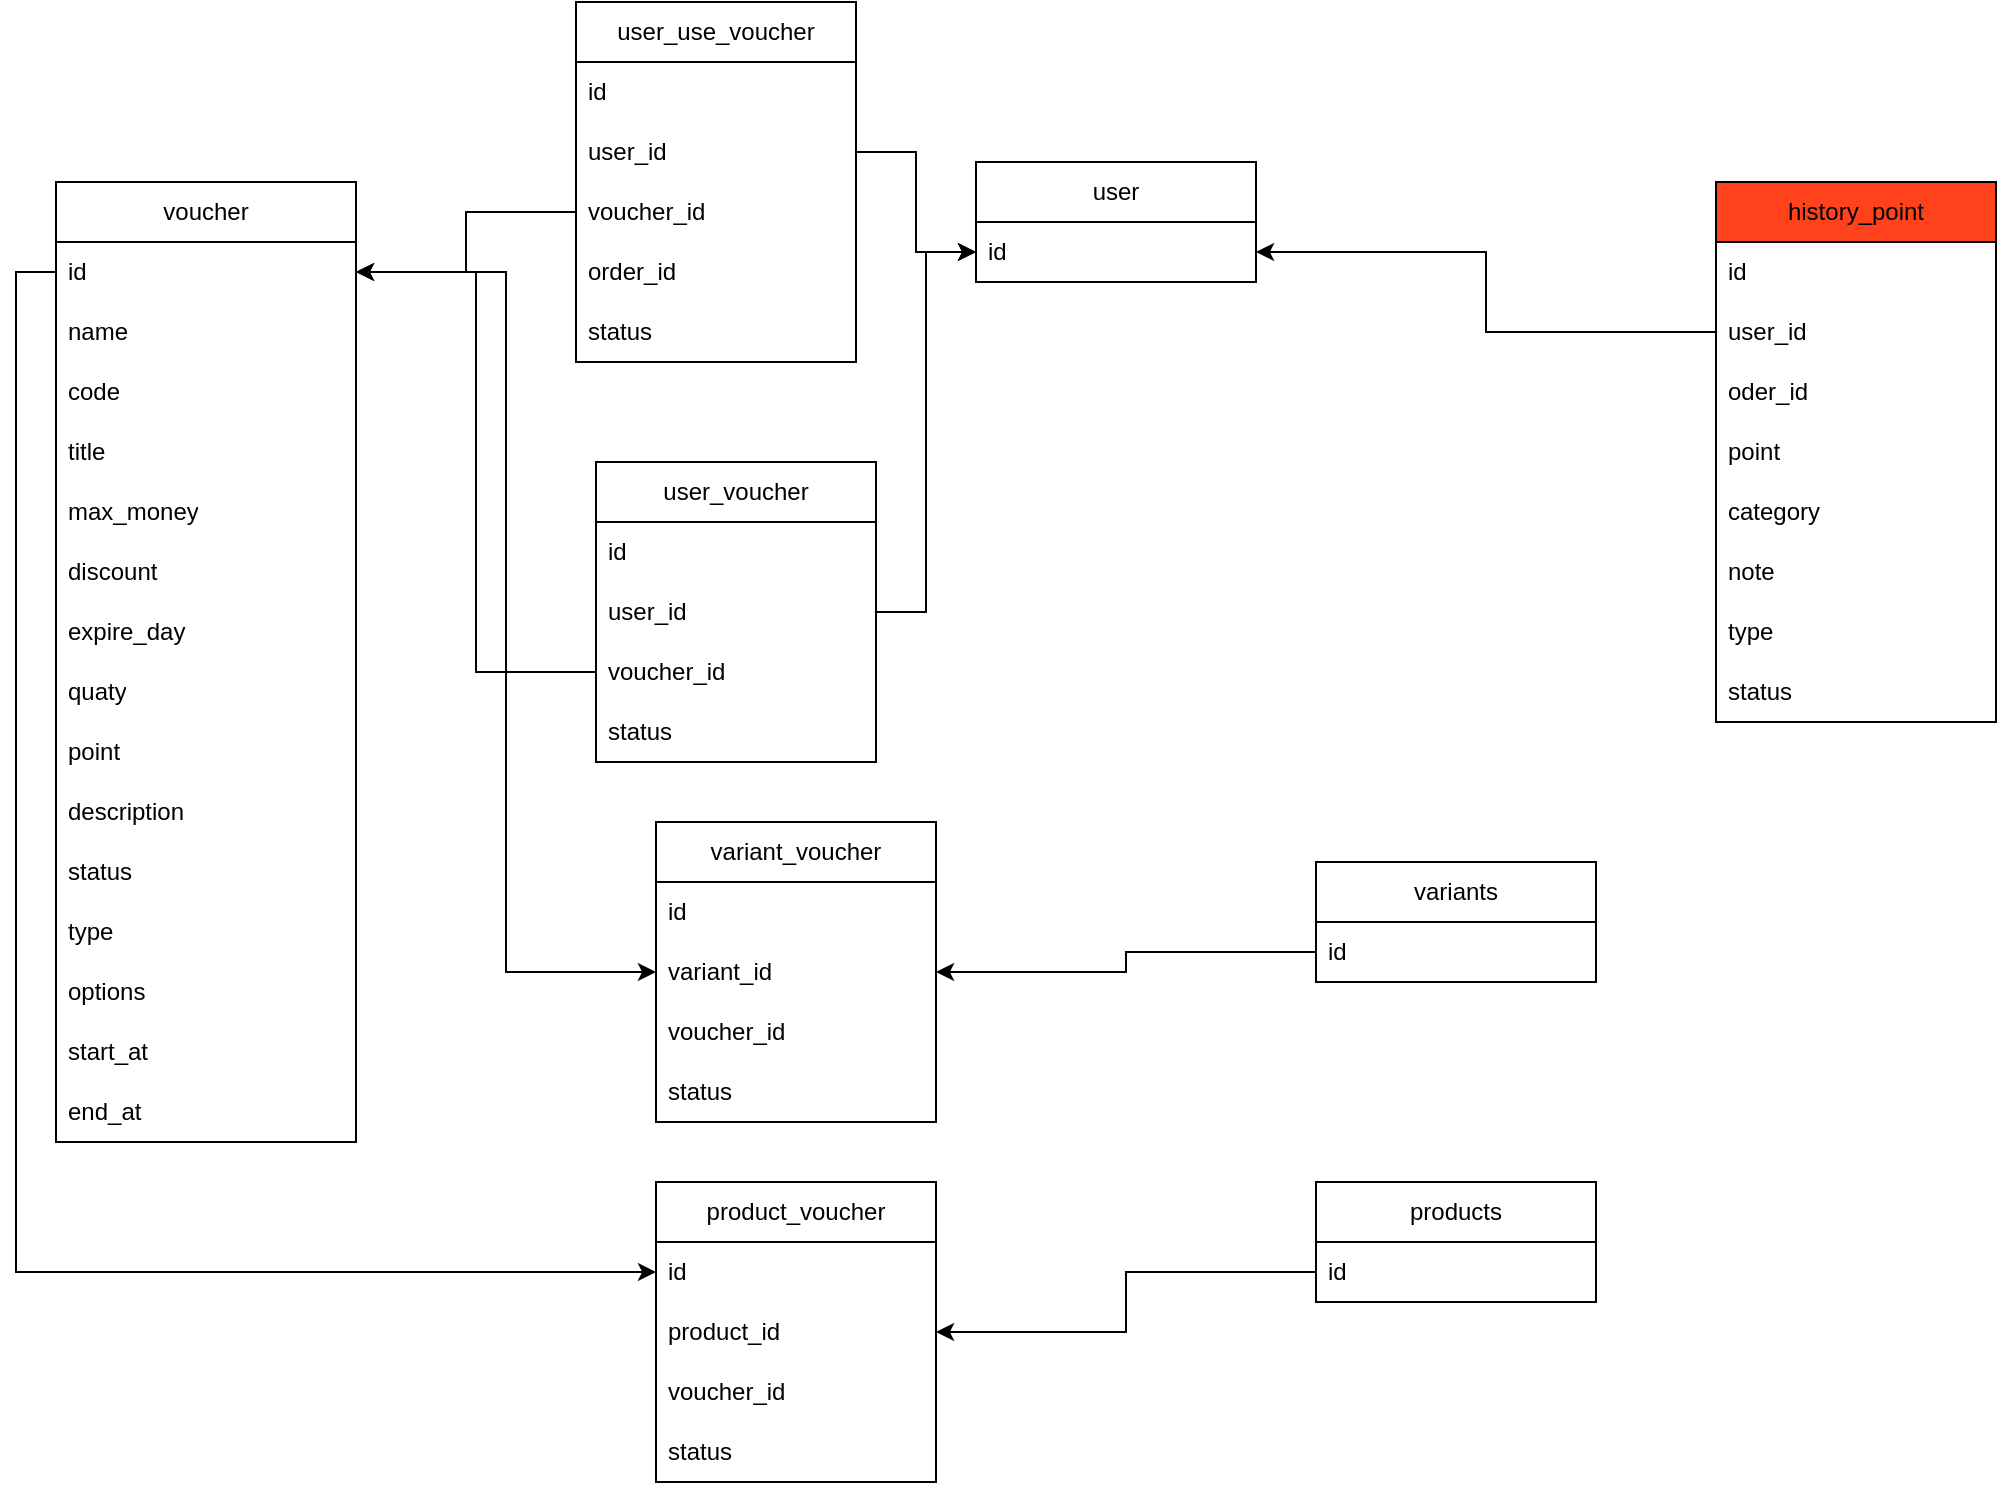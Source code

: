 <mxfile version="20.5.3" type="github">
  <diagram id="pSBV5tvjf9-IqjoQ56ts" name="Page-1">
    <mxGraphModel dx="1375" dy="754" grid="1" gridSize="10" guides="1" tooltips="1" connect="1" arrows="1" fold="1" page="1" pageScale="1" pageWidth="1200" pageHeight="1920" math="0" shadow="0">
      <root>
        <mxCell id="0" />
        <mxCell id="1" parent="0" />
        <mxCell id="unZ6GRuqPLaUxALvNhgA-1" value="voucher" style="swimlane;fontStyle=0;childLayout=stackLayout;horizontal=1;startSize=30;horizontalStack=0;resizeParent=1;resizeParentMax=0;resizeLast=0;collapsible=1;marginBottom=0;whiteSpace=wrap;html=1;" parent="1" vertex="1">
          <mxGeometry x="90" y="110" width="150" height="480" as="geometry" />
        </mxCell>
        <mxCell id="unZ6GRuqPLaUxALvNhgA-23" value="id" style="text;strokeColor=none;fillColor=none;align=left;verticalAlign=middle;spacingLeft=4;spacingRight=4;overflow=hidden;points=[[0,0.5],[1,0.5]];portConstraint=eastwest;rotatable=0;whiteSpace=wrap;html=1;" parent="unZ6GRuqPLaUxALvNhgA-1" vertex="1">
          <mxGeometry y="30" width="150" height="30" as="geometry" />
        </mxCell>
        <mxCell id="unZ6GRuqPLaUxALvNhgA-28" value="name&lt;span style=&quot;white-space: pre;&quot;&gt; &lt;/span&gt;" style="text;strokeColor=none;fillColor=none;align=left;verticalAlign=middle;spacingLeft=4;spacingRight=4;overflow=hidden;points=[[0,0.5],[1,0.5]];portConstraint=eastwest;rotatable=0;whiteSpace=wrap;html=1;" parent="unZ6GRuqPLaUxALvNhgA-1" vertex="1">
          <mxGeometry y="60" width="150" height="30" as="geometry" />
        </mxCell>
        <mxCell id="unZ6GRuqPLaUxALvNhgA-2" value="code" style="text;strokeColor=none;fillColor=none;align=left;verticalAlign=middle;spacingLeft=4;spacingRight=4;overflow=hidden;points=[[0,0.5],[1,0.5]];portConstraint=eastwest;rotatable=0;whiteSpace=wrap;html=1;" parent="unZ6GRuqPLaUxALvNhgA-1" vertex="1">
          <mxGeometry y="90" width="150" height="30" as="geometry" />
        </mxCell>
        <mxCell id="unZ6GRuqPLaUxALvNhgA-3" value="title" style="text;strokeColor=none;fillColor=none;align=left;verticalAlign=middle;spacingLeft=4;spacingRight=4;overflow=hidden;points=[[0,0.5],[1,0.5]];portConstraint=eastwest;rotatable=0;whiteSpace=wrap;html=1;" parent="unZ6GRuqPLaUxALvNhgA-1" vertex="1">
          <mxGeometry y="120" width="150" height="30" as="geometry" />
        </mxCell>
        <mxCell id="unZ6GRuqPLaUxALvNhgA-45" value="max_money" style="text;strokeColor=none;fillColor=none;align=left;verticalAlign=middle;spacingLeft=4;spacingRight=4;overflow=hidden;points=[[0,0.5],[1,0.5]];portConstraint=eastwest;rotatable=0;whiteSpace=wrap;html=1;" parent="unZ6GRuqPLaUxALvNhgA-1" vertex="1">
          <mxGeometry y="150" width="150" height="30" as="geometry" />
        </mxCell>
        <mxCell id="unZ6GRuqPLaUxALvNhgA-6" value="discount" style="text;strokeColor=none;fillColor=none;align=left;verticalAlign=middle;spacingLeft=4;spacingRight=4;overflow=hidden;points=[[0,0.5],[1,0.5]];portConstraint=eastwest;rotatable=0;whiteSpace=wrap;html=1;" parent="unZ6GRuqPLaUxALvNhgA-1" vertex="1">
          <mxGeometry y="180" width="150" height="30" as="geometry" />
        </mxCell>
        <mxCell id="unZ6GRuqPLaUxALvNhgA-9" value="expire_day" style="text;strokeColor=none;fillColor=none;align=left;verticalAlign=middle;spacingLeft=4;spacingRight=4;overflow=hidden;points=[[0,0.5],[1,0.5]];portConstraint=eastwest;rotatable=0;whiteSpace=wrap;html=1;" parent="unZ6GRuqPLaUxALvNhgA-1" vertex="1">
          <mxGeometry y="210" width="150" height="30" as="geometry" />
        </mxCell>
        <mxCell id="unZ6GRuqPLaUxALvNhgA-7" value="quaty" style="text;strokeColor=none;fillColor=none;align=left;verticalAlign=middle;spacingLeft=4;spacingRight=4;overflow=hidden;points=[[0,0.5],[1,0.5]];portConstraint=eastwest;rotatable=0;whiteSpace=wrap;html=1;" parent="unZ6GRuqPLaUxALvNhgA-1" vertex="1">
          <mxGeometry y="240" width="150" height="30" as="geometry" />
        </mxCell>
        <mxCell id="unZ6GRuqPLaUxALvNhgA-4" value="point" style="text;strokeColor=none;fillColor=none;align=left;verticalAlign=middle;spacingLeft=4;spacingRight=4;overflow=hidden;points=[[0,0.5],[1,0.5]];portConstraint=eastwest;rotatable=0;whiteSpace=wrap;html=1;" parent="unZ6GRuqPLaUxALvNhgA-1" vertex="1">
          <mxGeometry y="270" width="150" height="30" as="geometry" />
        </mxCell>
        <mxCell id="unZ6GRuqPLaUxALvNhgA-5" value="description" style="text;strokeColor=none;fillColor=none;align=left;verticalAlign=middle;spacingLeft=4;spacingRight=4;overflow=hidden;points=[[0,0.5],[1,0.5]];portConstraint=eastwest;rotatable=0;whiteSpace=wrap;html=1;" parent="unZ6GRuqPLaUxALvNhgA-1" vertex="1">
          <mxGeometry y="300" width="150" height="30" as="geometry" />
        </mxCell>
        <mxCell id="unZ6GRuqPLaUxALvNhgA-63" value="status" style="text;strokeColor=none;fillColor=none;align=left;verticalAlign=middle;spacingLeft=4;spacingRight=4;overflow=hidden;points=[[0,0.5],[1,0.5]];portConstraint=eastwest;rotatable=0;whiteSpace=wrap;html=1;" parent="unZ6GRuqPLaUxALvNhgA-1" vertex="1">
          <mxGeometry y="330" width="150" height="30" as="geometry" />
        </mxCell>
        <mxCell id="unZ6GRuqPLaUxALvNhgA-39" value="type" style="text;strokeColor=none;fillColor=none;align=left;verticalAlign=middle;spacingLeft=4;spacingRight=4;overflow=hidden;points=[[0,0.5],[1,0.5]];portConstraint=eastwest;rotatable=0;whiteSpace=wrap;html=1;" parent="unZ6GRuqPLaUxALvNhgA-1" vertex="1">
          <mxGeometry y="360" width="150" height="30" as="geometry" />
        </mxCell>
        <mxCell id="5Z86PHfyHufuN5lW4mXs-1" value="options" style="text;strokeColor=none;fillColor=none;align=left;verticalAlign=middle;spacingLeft=4;spacingRight=4;overflow=hidden;points=[[0,0.5],[1,0.5]];portConstraint=eastwest;rotatable=0;whiteSpace=wrap;html=1;" vertex="1" parent="unZ6GRuqPLaUxALvNhgA-1">
          <mxGeometry y="390" width="150" height="30" as="geometry" />
        </mxCell>
        <mxCell id="unZ6GRuqPLaUxALvNhgA-55" value="start_at" style="text;strokeColor=none;fillColor=none;align=left;verticalAlign=middle;spacingLeft=4;spacingRight=4;overflow=hidden;points=[[0,0.5],[1,0.5]];portConstraint=eastwest;rotatable=0;whiteSpace=wrap;html=1;" parent="unZ6GRuqPLaUxALvNhgA-1" vertex="1">
          <mxGeometry y="420" width="150" height="30" as="geometry" />
        </mxCell>
        <mxCell id="unZ6GRuqPLaUxALvNhgA-25" value="end_at" style="text;strokeColor=none;fillColor=none;align=left;verticalAlign=middle;spacingLeft=4;spacingRight=4;overflow=hidden;points=[[0,0.5],[1,0.5]];portConstraint=eastwest;rotatable=0;whiteSpace=wrap;html=1;" parent="unZ6GRuqPLaUxALvNhgA-1" vertex="1">
          <mxGeometry y="450" width="150" height="30" as="geometry" />
        </mxCell>
        <mxCell id="unZ6GRuqPLaUxALvNhgA-13" value="user_voucher" style="swimlane;fontStyle=0;childLayout=stackLayout;horizontal=1;startSize=30;horizontalStack=0;resizeParent=1;resizeParentMax=0;resizeLast=0;collapsible=1;marginBottom=0;whiteSpace=wrap;html=1;" parent="1" vertex="1">
          <mxGeometry x="360" y="250" width="140" height="150" as="geometry" />
        </mxCell>
        <mxCell id="unZ6GRuqPLaUxALvNhgA-14" value="id" style="text;strokeColor=none;fillColor=none;align=left;verticalAlign=middle;spacingLeft=4;spacingRight=4;overflow=hidden;points=[[0,0.5],[1,0.5]];portConstraint=eastwest;rotatable=0;whiteSpace=wrap;html=1;" parent="unZ6GRuqPLaUxALvNhgA-13" vertex="1">
          <mxGeometry y="30" width="140" height="30" as="geometry" />
        </mxCell>
        <mxCell id="unZ6GRuqPLaUxALvNhgA-15" value="user_id" style="text;strokeColor=none;fillColor=none;align=left;verticalAlign=middle;spacingLeft=4;spacingRight=4;overflow=hidden;points=[[0,0.5],[1,0.5]];portConstraint=eastwest;rotatable=0;whiteSpace=wrap;html=1;" parent="unZ6GRuqPLaUxALvNhgA-13" vertex="1">
          <mxGeometry y="60" width="140" height="30" as="geometry" />
        </mxCell>
        <mxCell id="unZ6GRuqPLaUxALvNhgA-16" value="voucher_id" style="text;strokeColor=none;fillColor=none;align=left;verticalAlign=middle;spacingLeft=4;spacingRight=4;overflow=hidden;points=[[0,0.5],[1,0.5]];portConstraint=eastwest;rotatable=0;whiteSpace=wrap;html=1;" parent="unZ6GRuqPLaUxALvNhgA-13" vertex="1">
          <mxGeometry y="90" width="140" height="30" as="geometry" />
        </mxCell>
        <mxCell id="unZ6GRuqPLaUxALvNhgA-40" value="status" style="text;strokeColor=none;fillColor=none;align=left;verticalAlign=middle;spacingLeft=4;spacingRight=4;overflow=hidden;points=[[0,0.5],[1,0.5]];portConstraint=eastwest;rotatable=0;whiteSpace=wrap;html=1;" parent="unZ6GRuqPLaUxALvNhgA-13" vertex="1">
          <mxGeometry y="120" width="140" height="30" as="geometry" />
        </mxCell>
        <mxCell id="unZ6GRuqPLaUxALvNhgA-17" value="user" style="swimlane;fontStyle=0;childLayout=stackLayout;horizontal=1;startSize=30;horizontalStack=0;resizeParent=1;resizeParentMax=0;resizeLast=0;collapsible=1;marginBottom=0;whiteSpace=wrap;html=1;" parent="1" vertex="1">
          <mxGeometry x="550" y="100" width="140" height="60" as="geometry" />
        </mxCell>
        <mxCell id="unZ6GRuqPLaUxALvNhgA-18" value="id" style="text;strokeColor=none;fillColor=none;align=left;verticalAlign=middle;spacingLeft=4;spacingRight=4;overflow=hidden;points=[[0,0.5],[1,0.5]];portConstraint=eastwest;rotatable=0;whiteSpace=wrap;html=1;" parent="unZ6GRuqPLaUxALvNhgA-17" vertex="1">
          <mxGeometry y="30" width="140" height="30" as="geometry" />
        </mxCell>
        <mxCell id="unZ6GRuqPLaUxALvNhgA-21" style="edgeStyle=orthogonalEdgeStyle;rounded=0;orthogonalLoop=1;jettySize=auto;html=1;exitX=1;exitY=0.5;exitDx=0;exitDy=0;entryX=0;entryY=0.5;entryDx=0;entryDy=0;" parent="1" source="unZ6GRuqPLaUxALvNhgA-15" target="unZ6GRuqPLaUxALvNhgA-18" edge="1">
          <mxGeometry relative="1" as="geometry" />
        </mxCell>
        <mxCell id="unZ6GRuqPLaUxALvNhgA-22" style="edgeStyle=orthogonalEdgeStyle;rounded=0;orthogonalLoop=1;jettySize=auto;html=1;exitX=0;exitY=0.5;exitDx=0;exitDy=0;" parent="1" source="unZ6GRuqPLaUxALvNhgA-16" target="unZ6GRuqPLaUxALvNhgA-23" edge="1">
          <mxGeometry relative="1" as="geometry" />
        </mxCell>
        <mxCell id="unZ6GRuqPLaUxALvNhgA-30" value="history_point" style="swimlane;fontStyle=0;childLayout=stackLayout;horizontal=1;startSize=30;horizontalStack=0;resizeParent=1;resizeParentMax=0;resizeLast=0;collapsible=1;marginBottom=0;whiteSpace=wrap;html=1;fillColor=#FF421C;" parent="1" vertex="1">
          <mxGeometry x="920" y="110" width="140" height="270" as="geometry" />
        </mxCell>
        <mxCell id="unZ6GRuqPLaUxALvNhgA-31" value="id" style="text;strokeColor=none;fillColor=none;align=left;verticalAlign=middle;spacingLeft=4;spacingRight=4;overflow=hidden;points=[[0,0.5],[1,0.5]];portConstraint=eastwest;rotatable=0;whiteSpace=wrap;html=1;" parent="unZ6GRuqPLaUxALvNhgA-30" vertex="1">
          <mxGeometry y="30" width="140" height="30" as="geometry" />
        </mxCell>
        <mxCell id="unZ6GRuqPLaUxALvNhgA-32" value="user_id" style="text;strokeColor=none;fillColor=none;align=left;verticalAlign=middle;spacingLeft=4;spacingRight=4;overflow=hidden;points=[[0,0.5],[1,0.5]];portConstraint=eastwest;rotatable=0;whiteSpace=wrap;html=1;" parent="unZ6GRuqPLaUxALvNhgA-30" vertex="1">
          <mxGeometry y="60" width="140" height="30" as="geometry" />
        </mxCell>
        <mxCell id="unZ6GRuqPLaUxALvNhgA-33" value="oder_id" style="text;strokeColor=none;fillColor=none;align=left;verticalAlign=middle;spacingLeft=4;spacingRight=4;overflow=hidden;points=[[0,0.5],[1,0.5]];portConstraint=eastwest;rotatable=0;whiteSpace=wrap;html=1;" parent="unZ6GRuqPLaUxALvNhgA-30" vertex="1">
          <mxGeometry y="90" width="140" height="30" as="geometry" />
        </mxCell>
        <mxCell id="unZ6GRuqPLaUxALvNhgA-34" value="point" style="text;strokeColor=none;fillColor=none;align=left;verticalAlign=middle;spacingLeft=4;spacingRight=4;overflow=hidden;points=[[0,0.5],[1,0.5]];portConstraint=eastwest;rotatable=0;whiteSpace=wrap;html=1;" parent="unZ6GRuqPLaUxALvNhgA-30" vertex="1">
          <mxGeometry y="120" width="140" height="30" as="geometry" />
        </mxCell>
        <mxCell id="unZ6GRuqPLaUxALvNhgA-38" value="category" style="text;strokeColor=none;fillColor=none;align=left;verticalAlign=middle;spacingLeft=4;spacingRight=4;overflow=hidden;points=[[0,0.5],[1,0.5]];portConstraint=eastwest;rotatable=0;whiteSpace=wrap;html=1;" parent="unZ6GRuqPLaUxALvNhgA-30" vertex="1">
          <mxGeometry y="150" width="140" height="30" as="geometry" />
        </mxCell>
        <mxCell id="unZ6GRuqPLaUxALvNhgA-43" value="note" style="text;strokeColor=none;fillColor=none;align=left;verticalAlign=middle;spacingLeft=4;spacingRight=4;overflow=hidden;points=[[0,0.5],[1,0.5]];portConstraint=eastwest;rotatable=0;whiteSpace=wrap;html=1;" parent="unZ6GRuqPLaUxALvNhgA-30" vertex="1">
          <mxGeometry y="180" width="140" height="30" as="geometry" />
        </mxCell>
        <mxCell id="unZ6GRuqPLaUxALvNhgA-41" value="type" style="text;strokeColor=none;fillColor=none;align=left;verticalAlign=middle;spacingLeft=4;spacingRight=4;overflow=hidden;points=[[0,0.5],[1,0.5]];portConstraint=eastwest;rotatable=0;whiteSpace=wrap;html=1;" parent="unZ6GRuqPLaUxALvNhgA-30" vertex="1">
          <mxGeometry y="210" width="140" height="30" as="geometry" />
        </mxCell>
        <mxCell id="unZ6GRuqPLaUxALvNhgA-42" value="status" style="text;strokeColor=none;fillColor=none;align=left;verticalAlign=middle;spacingLeft=4;spacingRight=4;overflow=hidden;points=[[0,0.5],[1,0.5]];portConstraint=eastwest;rotatable=0;whiteSpace=wrap;html=1;" parent="unZ6GRuqPLaUxALvNhgA-30" vertex="1">
          <mxGeometry y="240" width="140" height="30" as="geometry" />
        </mxCell>
        <mxCell id="unZ6GRuqPLaUxALvNhgA-37" style="edgeStyle=orthogonalEdgeStyle;rounded=0;orthogonalLoop=1;jettySize=auto;html=1;" parent="1" source="unZ6GRuqPLaUxALvNhgA-32" target="unZ6GRuqPLaUxALvNhgA-18" edge="1">
          <mxGeometry relative="1" as="geometry" />
        </mxCell>
        <mxCell id="unZ6GRuqPLaUxALvNhgA-47" value="variant_voucher" style="swimlane;fontStyle=0;childLayout=stackLayout;horizontal=1;startSize=30;horizontalStack=0;resizeParent=1;resizeParentMax=0;resizeLast=0;collapsible=1;marginBottom=0;whiteSpace=wrap;html=1;" parent="1" vertex="1">
          <mxGeometry x="390" y="430" width="140" height="150" as="geometry" />
        </mxCell>
        <mxCell id="unZ6GRuqPLaUxALvNhgA-48" value="id" style="text;strokeColor=none;fillColor=none;align=left;verticalAlign=middle;spacingLeft=4;spacingRight=4;overflow=hidden;points=[[0,0.5],[1,0.5]];portConstraint=eastwest;rotatable=0;whiteSpace=wrap;html=1;" parent="unZ6GRuqPLaUxALvNhgA-47" vertex="1">
          <mxGeometry y="30" width="140" height="30" as="geometry" />
        </mxCell>
        <mxCell id="unZ6GRuqPLaUxALvNhgA-49" value="variant_id" style="text;strokeColor=none;fillColor=none;align=left;verticalAlign=middle;spacingLeft=4;spacingRight=4;overflow=hidden;points=[[0,0.5],[1,0.5]];portConstraint=eastwest;rotatable=0;whiteSpace=wrap;html=1;" parent="unZ6GRuqPLaUxALvNhgA-47" vertex="1">
          <mxGeometry y="60" width="140" height="30" as="geometry" />
        </mxCell>
        <mxCell id="unZ6GRuqPLaUxALvNhgA-50" value="voucher_id" style="text;strokeColor=none;fillColor=none;align=left;verticalAlign=middle;spacingLeft=4;spacingRight=4;overflow=hidden;points=[[0,0.5],[1,0.5]];portConstraint=eastwest;rotatable=0;whiteSpace=wrap;html=1;" parent="unZ6GRuqPLaUxALvNhgA-47" vertex="1">
          <mxGeometry y="90" width="140" height="30" as="geometry" />
        </mxCell>
        <mxCell id="unZ6GRuqPLaUxALvNhgA-51" value="status" style="text;strokeColor=none;fillColor=none;align=left;verticalAlign=middle;spacingLeft=4;spacingRight=4;overflow=hidden;points=[[0,0.5],[1,0.5]];portConstraint=eastwest;rotatable=0;whiteSpace=wrap;html=1;" parent="unZ6GRuqPLaUxALvNhgA-47" vertex="1">
          <mxGeometry y="120" width="140" height="30" as="geometry" />
        </mxCell>
        <mxCell id="unZ6GRuqPLaUxALvNhgA-52" value="variants" style="swimlane;fontStyle=0;childLayout=stackLayout;horizontal=1;startSize=30;horizontalStack=0;resizeParent=1;resizeParentMax=0;resizeLast=0;collapsible=1;marginBottom=0;whiteSpace=wrap;html=1;" parent="1" vertex="1">
          <mxGeometry x="720" y="450" width="140" height="60" as="geometry" />
        </mxCell>
        <mxCell id="unZ6GRuqPLaUxALvNhgA-53" value="id" style="text;strokeColor=none;fillColor=none;align=left;verticalAlign=middle;spacingLeft=4;spacingRight=4;overflow=hidden;points=[[0,0.5],[1,0.5]];portConstraint=eastwest;rotatable=0;whiteSpace=wrap;html=1;" parent="unZ6GRuqPLaUxALvNhgA-52" vertex="1">
          <mxGeometry y="30" width="140" height="30" as="geometry" />
        </mxCell>
        <mxCell id="unZ6GRuqPLaUxALvNhgA-56" style="edgeStyle=orthogonalEdgeStyle;rounded=0;orthogonalLoop=1;jettySize=auto;html=1;" parent="1" source="unZ6GRuqPLaUxALvNhgA-53" target="unZ6GRuqPLaUxALvNhgA-49" edge="1">
          <mxGeometry relative="1" as="geometry" />
        </mxCell>
        <mxCell id="unZ6GRuqPLaUxALvNhgA-57" style="edgeStyle=orthogonalEdgeStyle;rounded=0;orthogonalLoop=1;jettySize=auto;html=1;" parent="1" source="unZ6GRuqPLaUxALvNhgA-23" target="unZ6GRuqPLaUxALvNhgA-49" edge="1">
          <mxGeometry relative="1" as="geometry" />
        </mxCell>
        <mxCell id="unZ6GRuqPLaUxALvNhgA-64" value="user_use_voucher" style="swimlane;fontStyle=0;childLayout=stackLayout;horizontal=1;startSize=30;horizontalStack=0;resizeParent=1;resizeParentMax=0;resizeLast=0;collapsible=1;marginBottom=0;whiteSpace=wrap;html=1;" parent="1" vertex="1">
          <mxGeometry x="350" y="20" width="140" height="180" as="geometry" />
        </mxCell>
        <mxCell id="unZ6GRuqPLaUxALvNhgA-65" value="id" style="text;strokeColor=none;fillColor=none;align=left;verticalAlign=middle;spacingLeft=4;spacingRight=4;overflow=hidden;points=[[0,0.5],[1,0.5]];portConstraint=eastwest;rotatable=0;whiteSpace=wrap;html=1;" parent="unZ6GRuqPLaUxALvNhgA-64" vertex="1">
          <mxGeometry y="30" width="140" height="30" as="geometry" />
        </mxCell>
        <mxCell id="unZ6GRuqPLaUxALvNhgA-66" value="user_id" style="text;strokeColor=none;fillColor=none;align=left;verticalAlign=middle;spacingLeft=4;spacingRight=4;overflow=hidden;points=[[0,0.5],[1,0.5]];portConstraint=eastwest;rotatable=0;whiteSpace=wrap;html=1;" parent="unZ6GRuqPLaUxALvNhgA-64" vertex="1">
          <mxGeometry y="60" width="140" height="30" as="geometry" />
        </mxCell>
        <mxCell id="unZ6GRuqPLaUxALvNhgA-67" value="voucher_id" style="text;strokeColor=none;fillColor=none;align=left;verticalAlign=middle;spacingLeft=4;spacingRight=4;overflow=hidden;points=[[0,0.5],[1,0.5]];portConstraint=eastwest;rotatable=0;whiteSpace=wrap;html=1;" parent="unZ6GRuqPLaUxALvNhgA-64" vertex="1">
          <mxGeometry y="90" width="140" height="30" as="geometry" />
        </mxCell>
        <mxCell id="unZ6GRuqPLaUxALvNhgA-74" value="order_id" style="text;strokeColor=none;fillColor=none;align=left;verticalAlign=middle;spacingLeft=4;spacingRight=4;overflow=hidden;points=[[0,0.5],[1,0.5]];portConstraint=eastwest;rotatable=0;whiteSpace=wrap;html=1;" parent="unZ6GRuqPLaUxALvNhgA-64" vertex="1">
          <mxGeometry y="120" width="140" height="30" as="geometry" />
        </mxCell>
        <mxCell id="unZ6GRuqPLaUxALvNhgA-68" value="status" style="text;strokeColor=none;fillColor=none;align=left;verticalAlign=middle;spacingLeft=4;spacingRight=4;overflow=hidden;points=[[0,0.5],[1,0.5]];portConstraint=eastwest;rotatable=0;whiteSpace=wrap;html=1;" parent="unZ6GRuqPLaUxALvNhgA-64" vertex="1">
          <mxGeometry y="150" width="140" height="30" as="geometry" />
        </mxCell>
        <mxCell id="unZ6GRuqPLaUxALvNhgA-69" style="edgeStyle=orthogonalEdgeStyle;rounded=0;orthogonalLoop=1;jettySize=auto;html=1;exitX=1;exitY=0.5;exitDx=0;exitDy=0;entryX=0;entryY=0.5;entryDx=0;entryDy=0;" parent="1" source="unZ6GRuqPLaUxALvNhgA-66" target="unZ6GRuqPLaUxALvNhgA-18" edge="1">
          <mxGeometry relative="1" as="geometry" />
        </mxCell>
        <mxCell id="unZ6GRuqPLaUxALvNhgA-70" style="edgeStyle=orthogonalEdgeStyle;rounded=0;orthogonalLoop=1;jettySize=auto;html=1;exitX=0;exitY=0.5;exitDx=0;exitDy=0;" parent="1" source="unZ6GRuqPLaUxALvNhgA-67" target="unZ6GRuqPLaUxALvNhgA-23" edge="1">
          <mxGeometry relative="1" as="geometry" />
        </mxCell>
        <mxCell id="5Z86PHfyHufuN5lW4mXs-8" value="product_voucher" style="swimlane;fontStyle=0;childLayout=stackLayout;horizontal=1;startSize=30;horizontalStack=0;resizeParent=1;resizeParentMax=0;resizeLast=0;collapsible=1;marginBottom=0;whiteSpace=wrap;html=1;" vertex="1" parent="1">
          <mxGeometry x="390" y="610" width="140" height="150" as="geometry" />
        </mxCell>
        <mxCell id="5Z86PHfyHufuN5lW4mXs-9" value="id" style="text;strokeColor=none;fillColor=none;align=left;verticalAlign=middle;spacingLeft=4;spacingRight=4;overflow=hidden;points=[[0,0.5],[1,0.5]];portConstraint=eastwest;rotatable=0;whiteSpace=wrap;html=1;" vertex="1" parent="5Z86PHfyHufuN5lW4mXs-8">
          <mxGeometry y="30" width="140" height="30" as="geometry" />
        </mxCell>
        <mxCell id="5Z86PHfyHufuN5lW4mXs-10" value="product_id" style="text;strokeColor=none;fillColor=none;align=left;verticalAlign=middle;spacingLeft=4;spacingRight=4;overflow=hidden;points=[[0,0.5],[1,0.5]];portConstraint=eastwest;rotatable=0;whiteSpace=wrap;html=1;" vertex="1" parent="5Z86PHfyHufuN5lW4mXs-8">
          <mxGeometry y="60" width="140" height="30" as="geometry" />
        </mxCell>
        <mxCell id="5Z86PHfyHufuN5lW4mXs-11" value="voucher_id" style="text;strokeColor=none;fillColor=none;align=left;verticalAlign=middle;spacingLeft=4;spacingRight=4;overflow=hidden;points=[[0,0.5],[1,0.5]];portConstraint=eastwest;rotatable=0;whiteSpace=wrap;html=1;" vertex="1" parent="5Z86PHfyHufuN5lW4mXs-8">
          <mxGeometry y="90" width="140" height="30" as="geometry" />
        </mxCell>
        <mxCell id="5Z86PHfyHufuN5lW4mXs-12" value="status" style="text;strokeColor=none;fillColor=none;align=left;verticalAlign=middle;spacingLeft=4;spacingRight=4;overflow=hidden;points=[[0,0.5],[1,0.5]];portConstraint=eastwest;rotatable=0;whiteSpace=wrap;html=1;" vertex="1" parent="5Z86PHfyHufuN5lW4mXs-8">
          <mxGeometry y="120" width="140" height="30" as="geometry" />
        </mxCell>
        <mxCell id="5Z86PHfyHufuN5lW4mXs-13" value="products" style="swimlane;fontStyle=0;childLayout=stackLayout;horizontal=1;startSize=30;horizontalStack=0;resizeParent=1;resizeParentMax=0;resizeLast=0;collapsible=1;marginBottom=0;whiteSpace=wrap;html=1;" vertex="1" parent="1">
          <mxGeometry x="720" y="610" width="140" height="60" as="geometry" />
        </mxCell>
        <mxCell id="5Z86PHfyHufuN5lW4mXs-14" value="id" style="text;strokeColor=none;fillColor=none;align=left;verticalAlign=middle;spacingLeft=4;spacingRight=4;overflow=hidden;points=[[0,0.5],[1,0.5]];portConstraint=eastwest;rotatable=0;whiteSpace=wrap;html=1;" vertex="1" parent="5Z86PHfyHufuN5lW4mXs-13">
          <mxGeometry y="30" width="140" height="30" as="geometry" />
        </mxCell>
        <mxCell id="5Z86PHfyHufuN5lW4mXs-15" style="edgeStyle=orthogonalEdgeStyle;rounded=0;orthogonalLoop=1;jettySize=auto;html=1;exitX=0;exitY=0.5;exitDx=0;exitDy=0;entryX=1;entryY=0.5;entryDx=0;entryDy=0;" edge="1" parent="1" source="5Z86PHfyHufuN5lW4mXs-14" target="5Z86PHfyHufuN5lW4mXs-10">
          <mxGeometry relative="1" as="geometry" />
        </mxCell>
        <mxCell id="5Z86PHfyHufuN5lW4mXs-16" style="edgeStyle=orthogonalEdgeStyle;rounded=0;orthogonalLoop=1;jettySize=auto;html=1;exitX=0;exitY=0.5;exitDx=0;exitDy=0;" edge="1" parent="1" source="unZ6GRuqPLaUxALvNhgA-23" target="5Z86PHfyHufuN5lW4mXs-9">
          <mxGeometry relative="1" as="geometry" />
        </mxCell>
      </root>
    </mxGraphModel>
  </diagram>
</mxfile>
